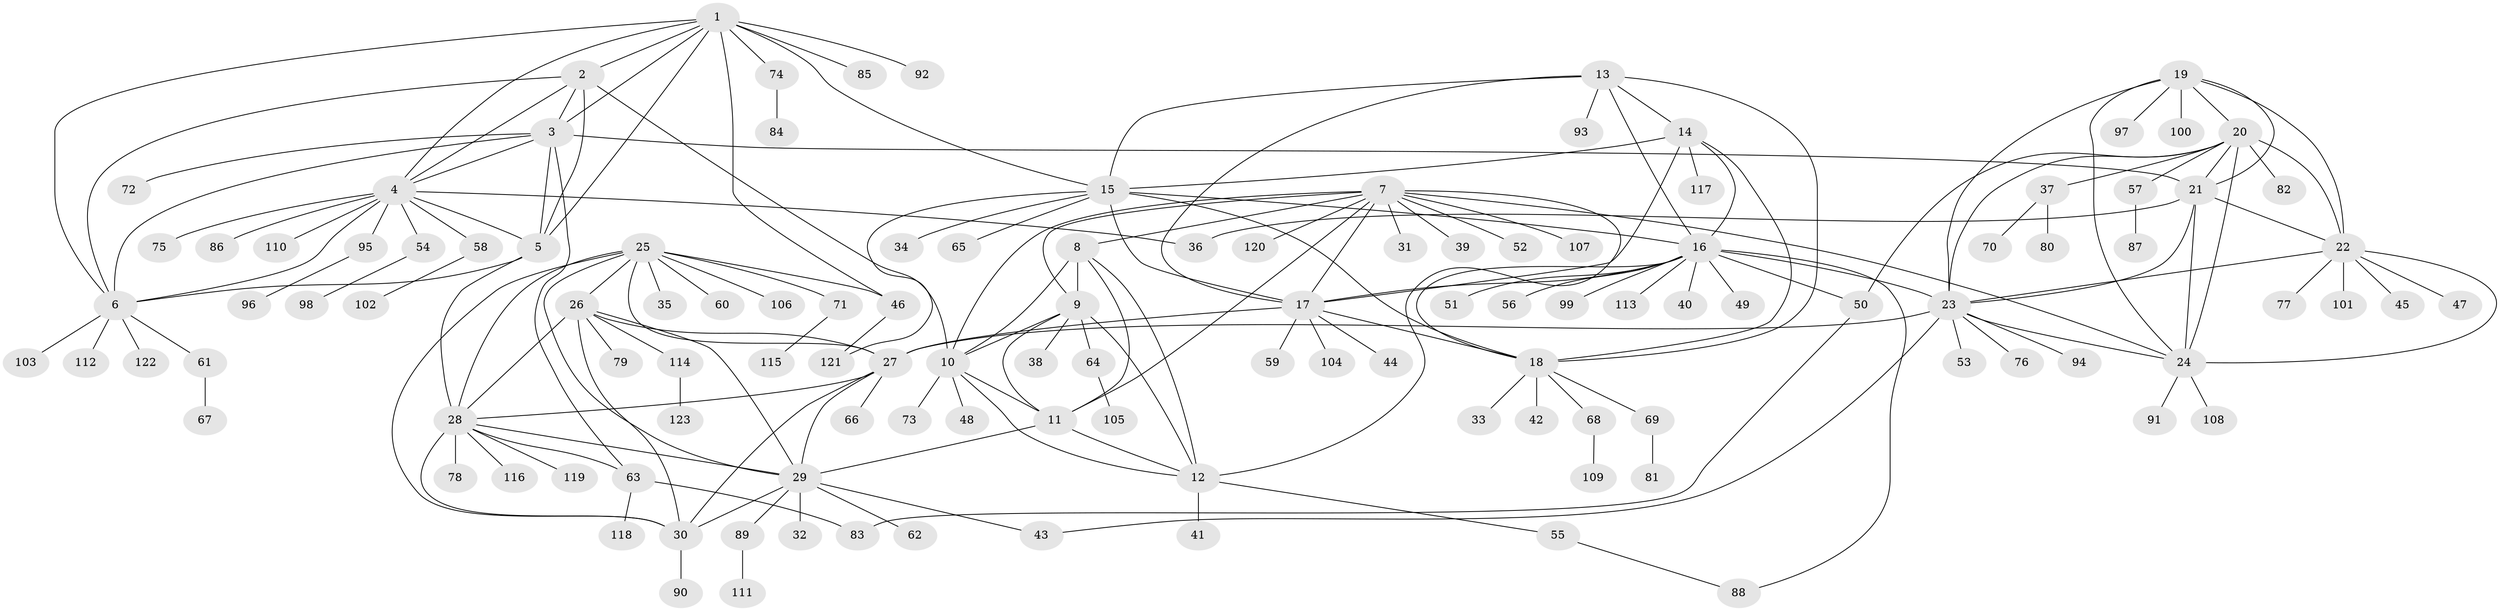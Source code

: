 // coarse degree distribution, {5: 0.12903225806451613, 9: 0.03225806451612903, 6: 0.08064516129032258, 1: 0.5161290322580645, 7: 0.0967741935483871, 2: 0.04838709677419355, 3: 0.04838709677419355, 8: 0.03225806451612903, 11: 0.016129032258064516}
// Generated by graph-tools (version 1.1) at 2025/37/03/04/25 23:37:37]
// undirected, 123 vertices, 186 edges
graph export_dot {
  node [color=gray90,style=filled];
  1;
  2;
  3;
  4;
  5;
  6;
  7;
  8;
  9;
  10;
  11;
  12;
  13;
  14;
  15;
  16;
  17;
  18;
  19;
  20;
  21;
  22;
  23;
  24;
  25;
  26;
  27;
  28;
  29;
  30;
  31;
  32;
  33;
  34;
  35;
  36;
  37;
  38;
  39;
  40;
  41;
  42;
  43;
  44;
  45;
  46;
  47;
  48;
  49;
  50;
  51;
  52;
  53;
  54;
  55;
  56;
  57;
  58;
  59;
  60;
  61;
  62;
  63;
  64;
  65;
  66;
  67;
  68;
  69;
  70;
  71;
  72;
  73;
  74;
  75;
  76;
  77;
  78;
  79;
  80;
  81;
  82;
  83;
  84;
  85;
  86;
  87;
  88;
  89;
  90;
  91;
  92;
  93;
  94;
  95;
  96;
  97;
  98;
  99;
  100;
  101;
  102;
  103;
  104;
  105;
  106;
  107;
  108;
  109;
  110;
  111;
  112;
  113;
  114;
  115;
  116;
  117;
  118;
  119;
  120;
  121;
  122;
  123;
  1 -- 2;
  1 -- 3;
  1 -- 4;
  1 -- 5;
  1 -- 6;
  1 -- 15;
  1 -- 46;
  1 -- 74;
  1 -- 85;
  1 -- 92;
  2 -- 3;
  2 -- 4;
  2 -- 5;
  2 -- 6;
  2 -- 10;
  3 -- 4;
  3 -- 5;
  3 -- 6;
  3 -- 21;
  3 -- 63;
  3 -- 72;
  4 -- 5;
  4 -- 6;
  4 -- 36;
  4 -- 54;
  4 -- 58;
  4 -- 75;
  4 -- 86;
  4 -- 95;
  4 -- 110;
  5 -- 6;
  5 -- 28;
  6 -- 61;
  6 -- 103;
  6 -- 112;
  6 -- 122;
  7 -- 8;
  7 -- 9;
  7 -- 10;
  7 -- 11;
  7 -- 12;
  7 -- 17;
  7 -- 24;
  7 -- 31;
  7 -- 39;
  7 -- 52;
  7 -- 107;
  7 -- 120;
  8 -- 9;
  8 -- 10;
  8 -- 11;
  8 -- 12;
  9 -- 10;
  9 -- 11;
  9 -- 12;
  9 -- 38;
  9 -- 64;
  10 -- 11;
  10 -- 12;
  10 -- 48;
  10 -- 73;
  11 -- 12;
  11 -- 29;
  12 -- 41;
  12 -- 55;
  13 -- 14;
  13 -- 15;
  13 -- 16;
  13 -- 17;
  13 -- 18;
  13 -- 93;
  14 -- 15;
  14 -- 16;
  14 -- 17;
  14 -- 18;
  14 -- 117;
  15 -- 16;
  15 -- 17;
  15 -- 18;
  15 -- 34;
  15 -- 65;
  15 -- 121;
  16 -- 17;
  16 -- 18;
  16 -- 23;
  16 -- 40;
  16 -- 49;
  16 -- 50;
  16 -- 51;
  16 -- 56;
  16 -- 88;
  16 -- 99;
  16 -- 113;
  17 -- 18;
  17 -- 27;
  17 -- 44;
  17 -- 59;
  17 -- 104;
  18 -- 33;
  18 -- 42;
  18 -- 68;
  18 -- 69;
  19 -- 20;
  19 -- 21;
  19 -- 22;
  19 -- 23;
  19 -- 24;
  19 -- 97;
  19 -- 100;
  20 -- 21;
  20 -- 22;
  20 -- 23;
  20 -- 24;
  20 -- 37;
  20 -- 50;
  20 -- 57;
  20 -- 82;
  21 -- 22;
  21 -- 23;
  21 -- 24;
  21 -- 36;
  22 -- 23;
  22 -- 24;
  22 -- 45;
  22 -- 47;
  22 -- 77;
  22 -- 101;
  23 -- 24;
  23 -- 27;
  23 -- 43;
  23 -- 53;
  23 -- 76;
  23 -- 94;
  24 -- 91;
  24 -- 108;
  25 -- 26;
  25 -- 27;
  25 -- 28;
  25 -- 29;
  25 -- 30;
  25 -- 35;
  25 -- 46;
  25 -- 60;
  25 -- 71;
  25 -- 106;
  26 -- 27;
  26 -- 28;
  26 -- 29;
  26 -- 30;
  26 -- 79;
  26 -- 114;
  27 -- 28;
  27 -- 29;
  27 -- 30;
  27 -- 66;
  28 -- 29;
  28 -- 30;
  28 -- 63;
  28 -- 78;
  28 -- 116;
  28 -- 119;
  29 -- 30;
  29 -- 32;
  29 -- 43;
  29 -- 62;
  29 -- 89;
  30 -- 90;
  37 -- 70;
  37 -- 80;
  46 -- 121;
  50 -- 83;
  54 -- 98;
  55 -- 88;
  57 -- 87;
  58 -- 102;
  61 -- 67;
  63 -- 83;
  63 -- 118;
  64 -- 105;
  68 -- 109;
  69 -- 81;
  71 -- 115;
  74 -- 84;
  89 -- 111;
  95 -- 96;
  114 -- 123;
}

